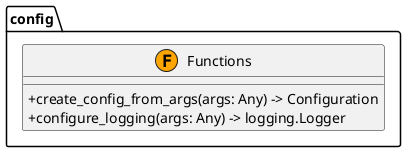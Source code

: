 @startuml
skinparam classAttributeIconSize 0

package "config" {
  class Functions <<(F,orange)>> {
    +create_config_from_args(args: Any) -> Configuration
    +configure_logging(args: Any) -> logging.Logger
  }
}

' Relationships
@enduml